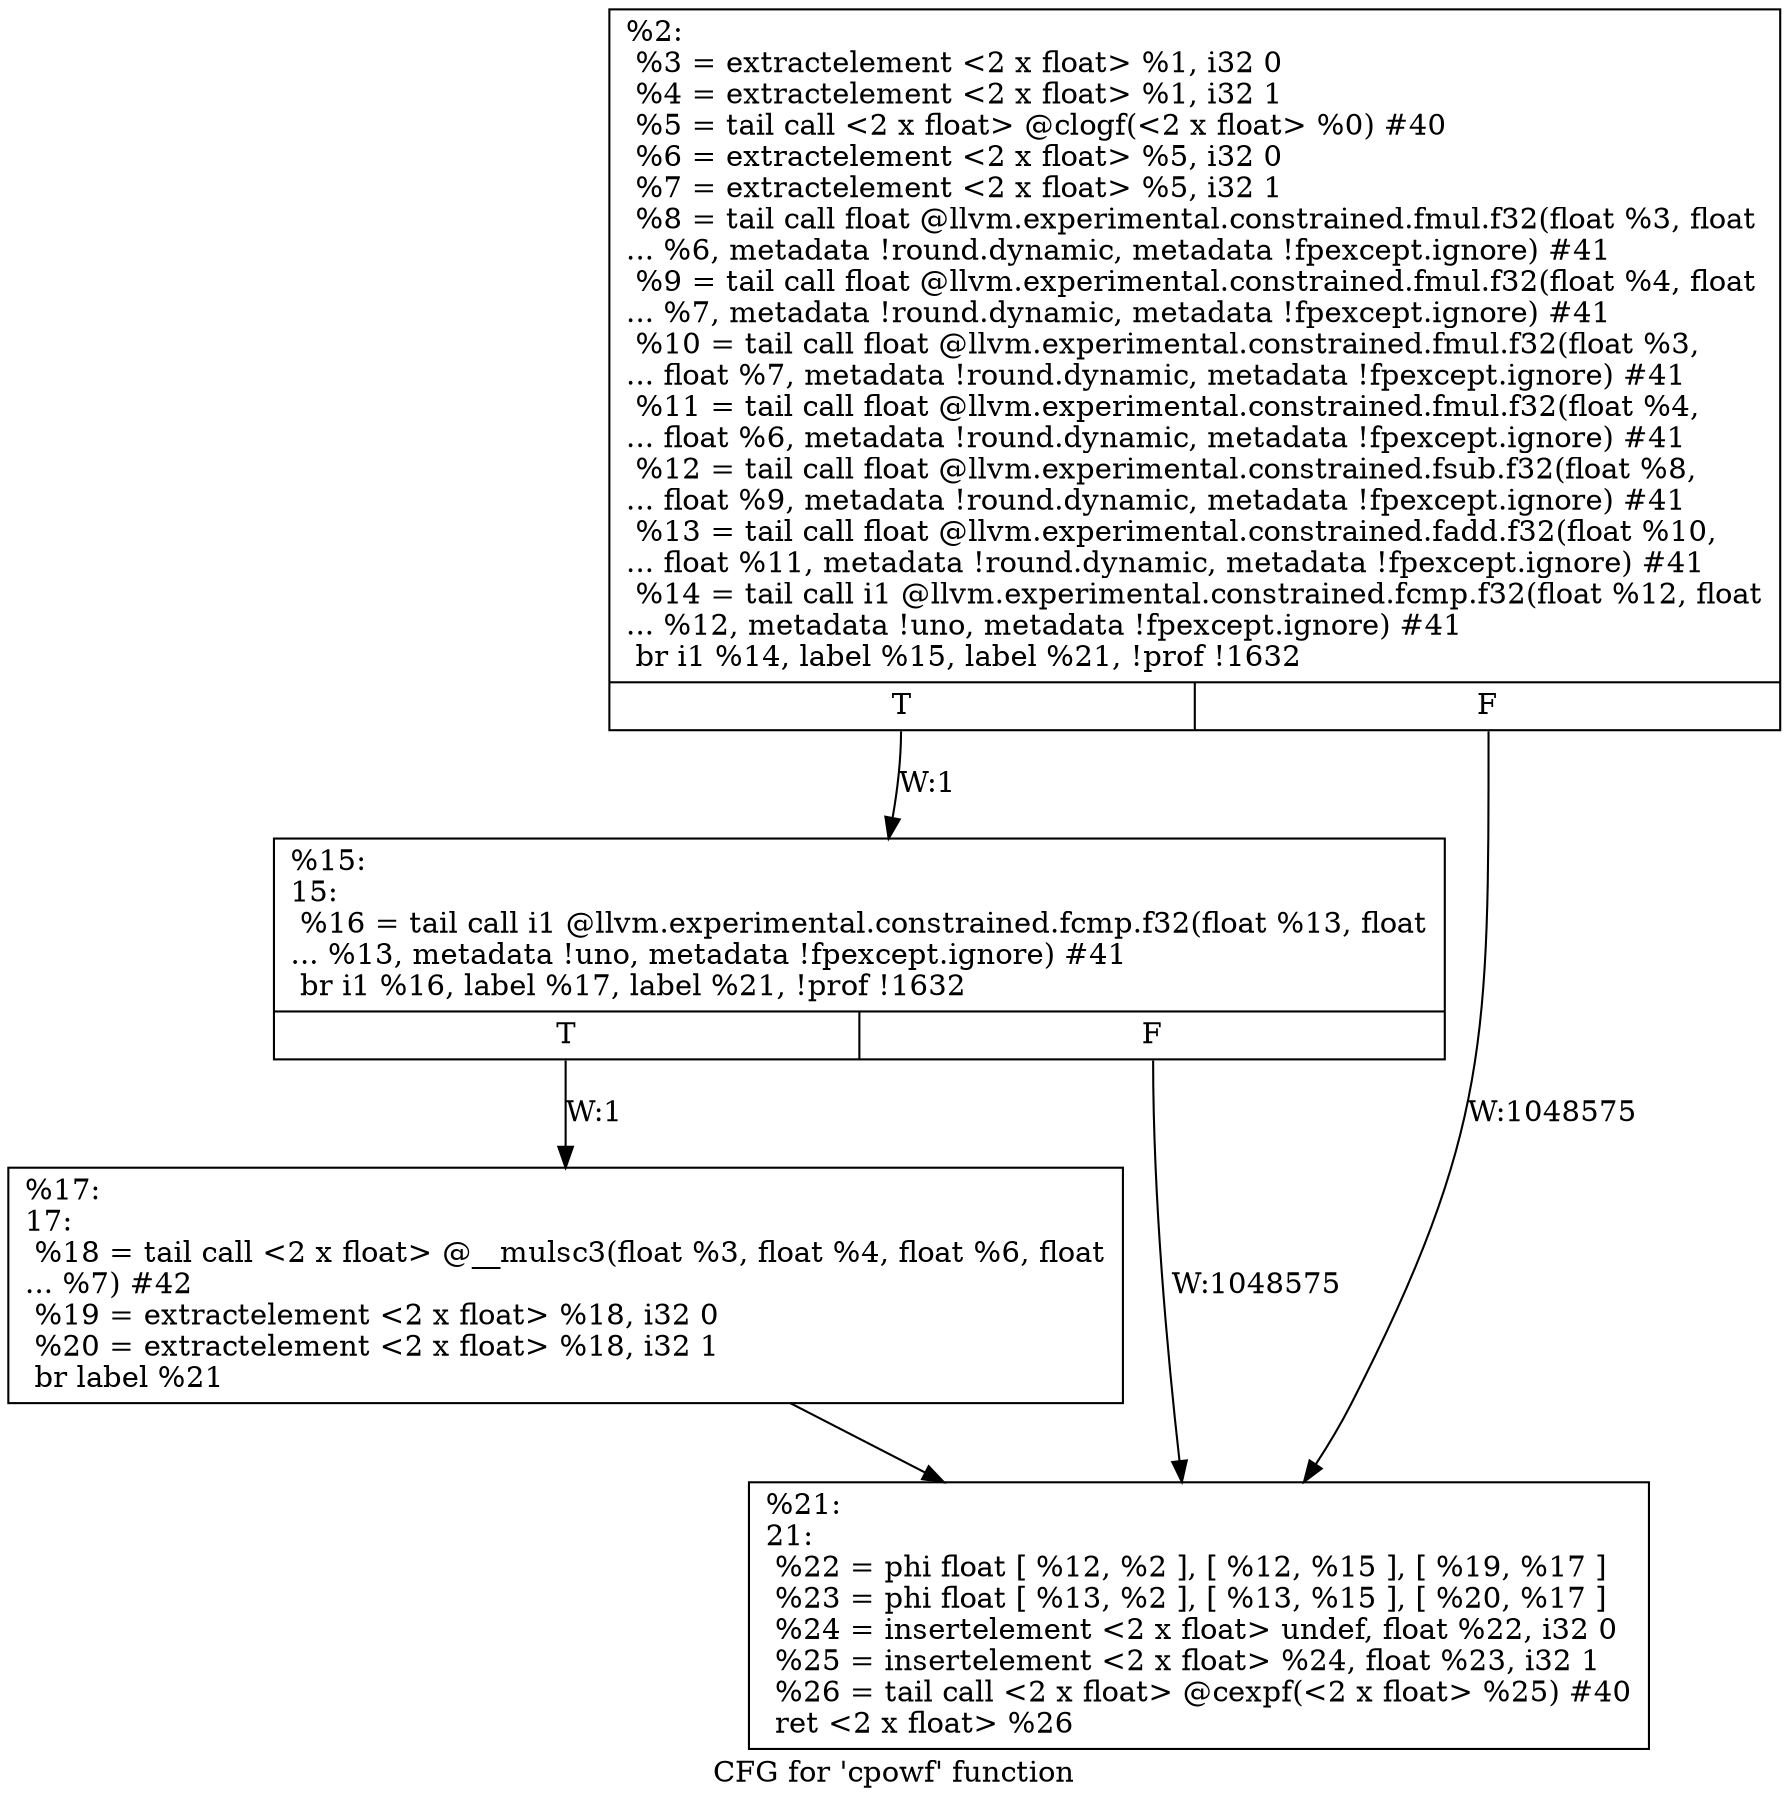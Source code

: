 digraph "CFG for 'cpowf' function" {
	label="CFG for 'cpowf' function";

	Node0x1ea12e0 [shape=record,label="{%2:\l  %3 = extractelement \<2 x float\> %1, i32 0\l  %4 = extractelement \<2 x float\> %1, i32 1\l  %5 = tail call \<2 x float\> @clogf(\<2 x float\> %0) #40\l  %6 = extractelement \<2 x float\> %5, i32 0\l  %7 = extractelement \<2 x float\> %5, i32 1\l  %8 = tail call float @llvm.experimental.constrained.fmul.f32(float %3, float\l... %6, metadata !round.dynamic, metadata !fpexcept.ignore) #41\l  %9 = tail call float @llvm.experimental.constrained.fmul.f32(float %4, float\l... %7, metadata !round.dynamic, metadata !fpexcept.ignore) #41\l  %10 = tail call float @llvm.experimental.constrained.fmul.f32(float %3,\l... float %7, metadata !round.dynamic, metadata !fpexcept.ignore) #41\l  %11 = tail call float @llvm.experimental.constrained.fmul.f32(float %4,\l... float %6, metadata !round.dynamic, metadata !fpexcept.ignore) #41\l  %12 = tail call float @llvm.experimental.constrained.fsub.f32(float %8,\l... float %9, metadata !round.dynamic, metadata !fpexcept.ignore) #41\l  %13 = tail call float @llvm.experimental.constrained.fadd.f32(float %10,\l... float %11, metadata !round.dynamic, metadata !fpexcept.ignore) #41\l  %14 = tail call i1 @llvm.experimental.constrained.fcmp.f32(float %12, float\l... %12, metadata !uno, metadata !fpexcept.ignore) #41\l  br i1 %14, label %15, label %21, !prof !1632\l|{<s0>T|<s1>F}}"];
	Node0x1ea12e0:s0 -> Node0x1ea1670[label="W:1"];
	Node0x1ea12e0:s1 -> Node0x1ea1a20[label="W:1048575"];
	Node0x1ea1670 [shape=record,label="{%15:\l15:                                               \l  %16 = tail call i1 @llvm.experimental.constrained.fcmp.f32(float %13, float\l... %13, metadata !uno, metadata !fpexcept.ignore) #41\l  br i1 %16, label %17, label %21, !prof !1632\l|{<s0>T|<s1>F}}"];
	Node0x1ea1670:s0 -> Node0x1ea19d0[label="W:1"];
	Node0x1ea1670:s1 -> Node0x1ea1a20[label="W:1048575"];
	Node0x1ea19d0 [shape=record,label="{%17:\l17:                                               \l  %18 = tail call \<2 x float\> @__mulsc3(float %3, float %4, float %6, float\l... %7) #42\l  %19 = extractelement \<2 x float\> %18, i32 0\l  %20 = extractelement \<2 x float\> %18, i32 1\l  br label %21\l}"];
	Node0x1ea19d0 -> Node0x1ea1a20;
	Node0x1ea1a20 [shape=record,label="{%21:\l21:                                               \l  %22 = phi float [ %12, %2 ], [ %12, %15 ], [ %19, %17 ]\l  %23 = phi float [ %13, %2 ], [ %13, %15 ], [ %20, %17 ]\l  %24 = insertelement \<2 x float\> undef, float %22, i32 0\l  %25 = insertelement \<2 x float\> %24, float %23, i32 1\l  %26 = tail call \<2 x float\> @cexpf(\<2 x float\> %25) #40\l  ret \<2 x float\> %26\l}"];
}

